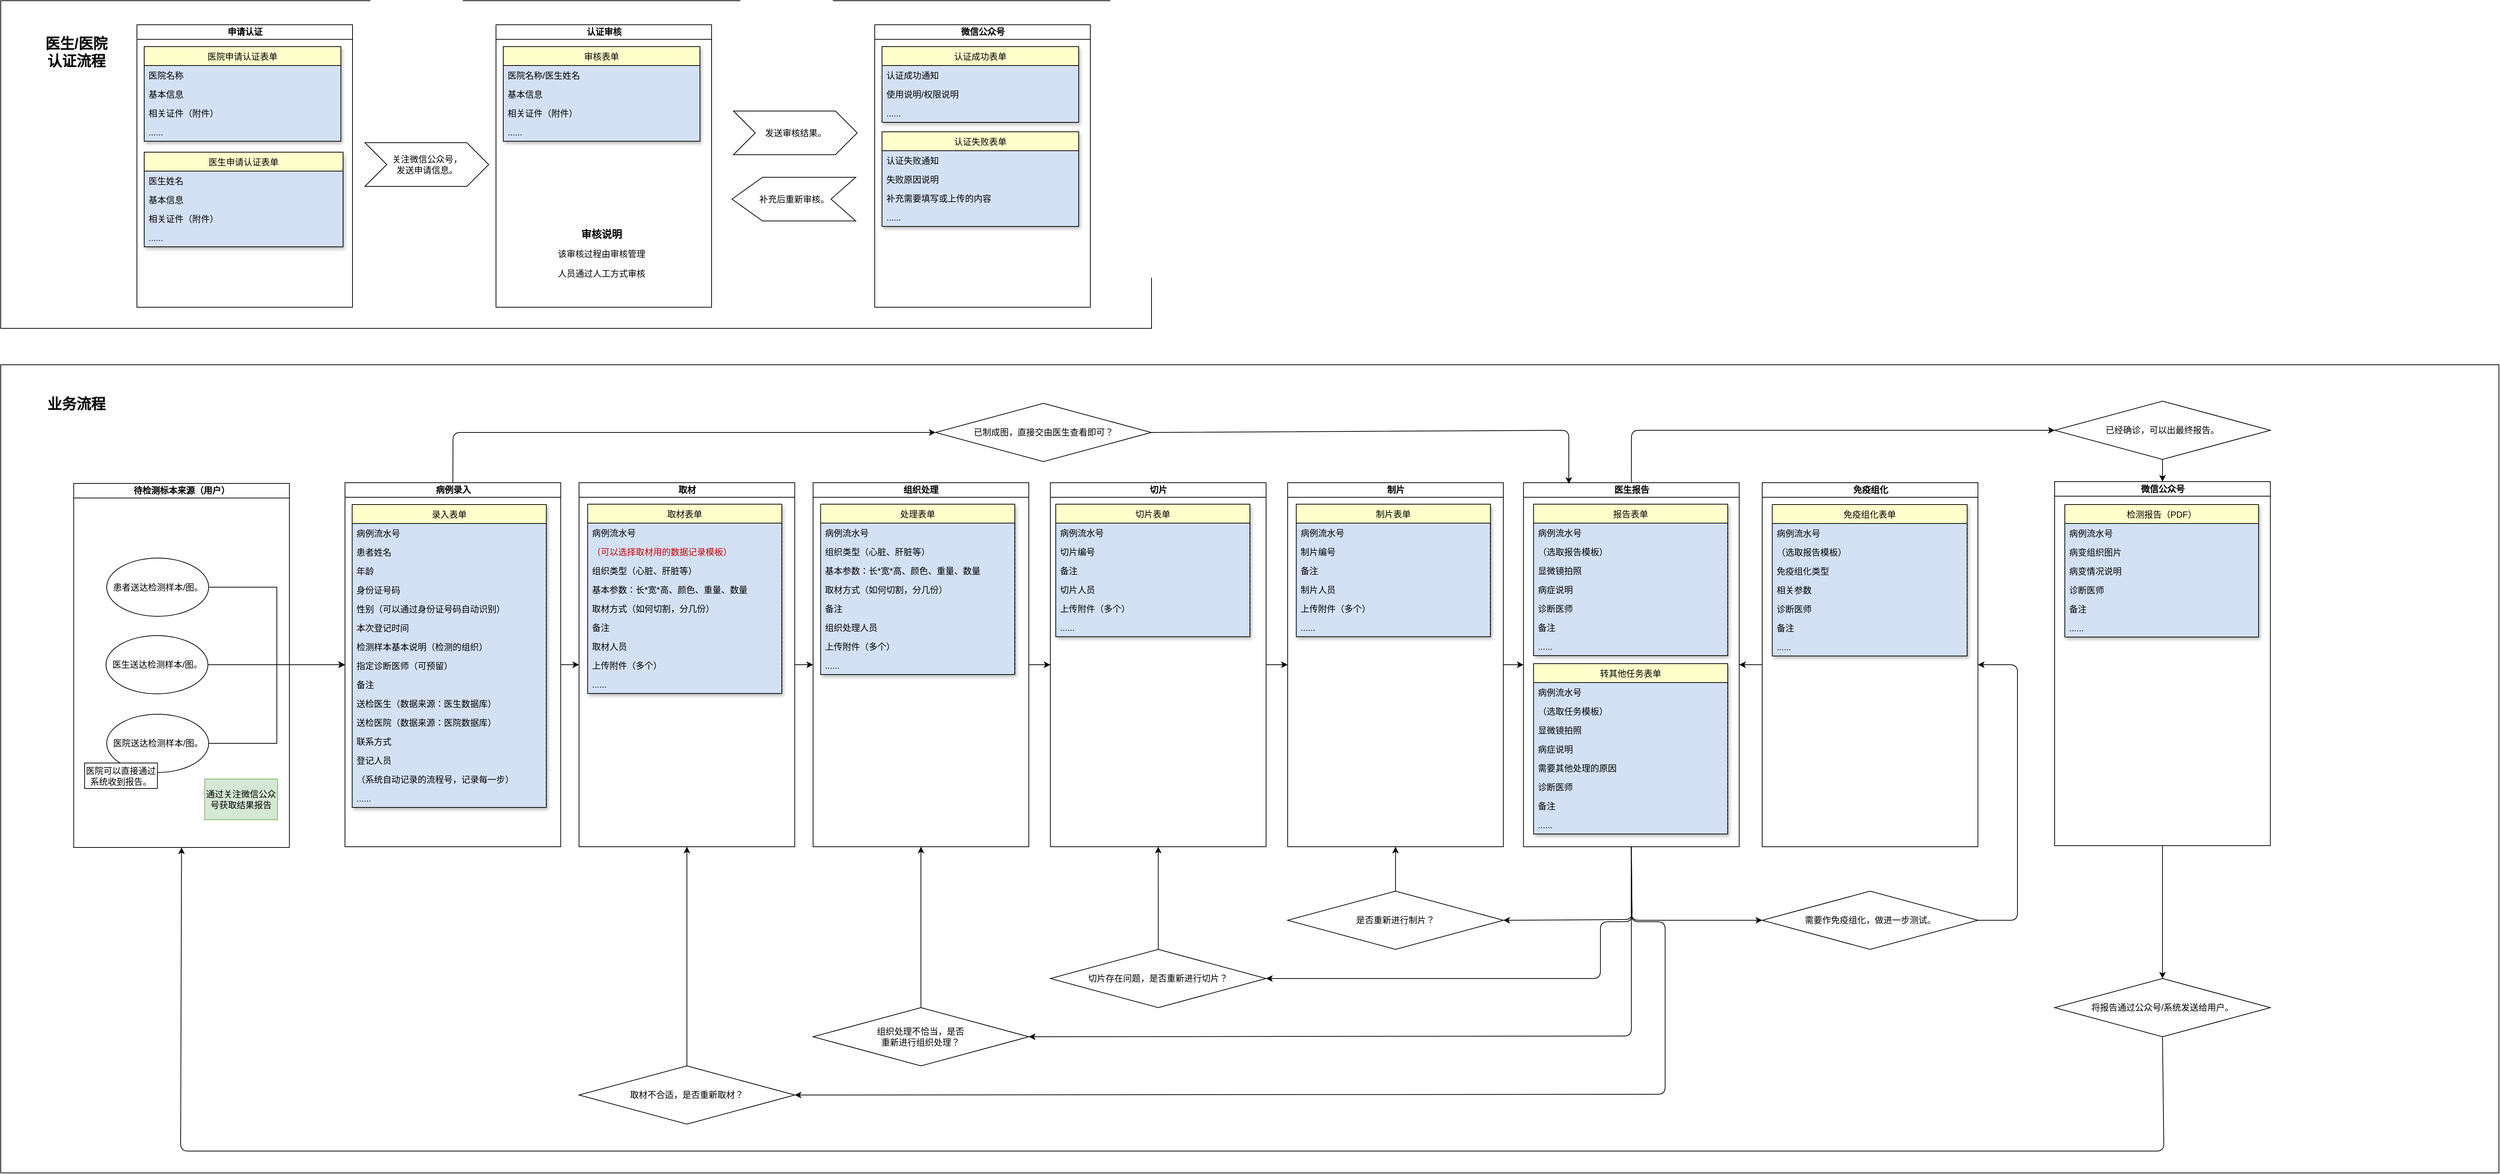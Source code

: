 <mxfile version="10.6.3" type="device"><diagram name="Page-1" id="e7e014a7-5840-1c2e-5031-d8a46d1fe8dd"><mxGraphModel dx="2552" dy="-3359" grid="1" gridSize="10" guides="1" tooltips="1" connect="1" arrows="1" fold="1" page="1" pageScale="1" pageWidth="1169" pageHeight="826" background="none" math="0" shadow="0"><root><mxCell id="0"/><mxCell id="1" parent="0"/><mxCell id="v46CP5DFXM0zTy_OG1L9-134" value="" style="rounded=0;whiteSpace=wrap;html=1;shadow=0;fillColor=none;gradientColor=none;strokeColor=#000000;" parent="1" vertex="1"><mxGeometry x="-1140" y="4650" width="3430" height="1110" as="geometry"/></mxCell><mxCell id="v46CP5DFXM0zTy_OG1L9-164" value="业务流程" style="text;html=1;strokeColor=none;fillColor=none;align=center;verticalAlign=middle;whiteSpace=wrap;rounded=0;shadow=0;labelBorderColor=none;fontStyle=1;fontSize=20;" parent="1" vertex="1"><mxGeometry x="-1100.102" y="4682.5" width="128.341" height="41" as="geometry"/></mxCell><mxCell id="v46CP5DFXM0zTy_OG1L9-136" value="病例录入" style="swimlane;html=1;startSize=20;horizontal=1;containerType=tree;" parent="1" vertex="1"><mxGeometry x="-667.327" y="4812" width="296.172" height="500" as="geometry"/></mxCell><mxCell id="v46CP5DFXM0zTy_OG1L9-137" value="录入表单" style="swimlane;fontStyle=0;childLayout=stackLayout;horizontal=1;startSize=26;fillColor=#FFFFCC;horizontalStack=0;resizeParent=1;resizeParentMax=0;resizeLast=0;collapsible=1;marginBottom=0;swimlaneFillColor=#D4E1F5;gradientColor=none;shadow=1;separatorColor=#000000;" parent="v46CP5DFXM0zTy_OG1L9-136" vertex="1"><mxGeometry x="9.872" y="30" width="266.555" height="416" as="geometry"><mxRectangle x="10" y="30" width="50" height="26" as="alternateBounds"/></mxGeometry></mxCell><mxCell id="v46CP5DFXM0zTy_OG1L9-138" value="病例流水号" style="text;strokeColor=none;fillColor=none;align=left;verticalAlign=top;spacingLeft=4;spacingRight=4;overflow=hidden;rotatable=0;points=[[0,0.5],[1,0.5]];portConstraint=eastwest;" parent="v46CP5DFXM0zTy_OG1L9-137" vertex="1"><mxGeometry y="26" width="266.555" height="26" as="geometry"/></mxCell><mxCell id="v46CP5DFXM0zTy_OG1L9-139" value="患者姓名" style="text;strokeColor=none;fillColor=none;align=left;verticalAlign=top;spacingLeft=4;spacingRight=4;overflow=hidden;rotatable=0;points=[[0,0.5],[1,0.5]];portConstraint=eastwest;" parent="v46CP5DFXM0zTy_OG1L9-137" vertex="1"><mxGeometry y="52" width="266.555" height="26" as="geometry"/></mxCell><mxCell id="v46CP5DFXM0zTy_OG1L9-140" value="年龄" style="text;strokeColor=none;fillColor=none;align=left;verticalAlign=top;spacingLeft=4;spacingRight=4;overflow=hidden;rotatable=0;points=[[0,0.5],[1,0.5]];portConstraint=eastwest;" parent="v46CP5DFXM0zTy_OG1L9-137" vertex="1"><mxGeometry y="78" width="266.555" height="26" as="geometry"/></mxCell><mxCell id="v46CP5DFXM0zTy_OG1L9-174" value="身份证号码" style="text;strokeColor=none;fillColor=none;align=left;verticalAlign=top;spacingLeft=4;spacingRight=4;overflow=hidden;rotatable=0;points=[[0,0.5],[1,0.5]];portConstraint=eastwest;" parent="v46CP5DFXM0zTy_OG1L9-137" vertex="1"><mxGeometry y="104" width="266.555" height="26" as="geometry"/></mxCell><mxCell id="v46CP5DFXM0zTy_OG1L9-175" value="性别（可以通过身份证号码自动识别）" style="text;strokeColor=none;fillColor=none;align=left;verticalAlign=top;spacingLeft=4;spacingRight=4;overflow=hidden;rotatable=0;points=[[0,0.5],[1,0.5]];portConstraint=eastwest;" parent="v46CP5DFXM0zTy_OG1L9-137" vertex="1"><mxGeometry y="130" width="266.555" height="26" as="geometry"/></mxCell><mxCell id="v46CP5DFXM0zTy_OG1L9-177" value="本次登记时间" style="text;strokeColor=none;fillColor=none;align=left;verticalAlign=top;spacingLeft=4;spacingRight=4;overflow=hidden;rotatable=0;points=[[0,0.5],[1,0.5]];portConstraint=eastwest;" parent="v46CP5DFXM0zTy_OG1L9-137" vertex="1"><mxGeometry y="156" width="266.555" height="26" as="geometry"/></mxCell><mxCell id="v46CP5DFXM0zTy_OG1L9-178" value="检测样本基本说明（检测的组织）" style="text;strokeColor=none;fillColor=none;align=left;verticalAlign=top;spacingLeft=4;spacingRight=4;overflow=hidden;rotatable=0;points=[[0,0.5],[1,0.5]];portConstraint=eastwest;" parent="v46CP5DFXM0zTy_OG1L9-137" vertex="1"><mxGeometry y="182" width="266.555" height="26" as="geometry"/></mxCell><mxCell id="v46CP5DFXM0zTy_OG1L9-179" value="指定诊断医师（可预留）" style="text;strokeColor=none;fillColor=none;align=left;verticalAlign=top;spacingLeft=4;spacingRight=4;overflow=hidden;rotatable=0;points=[[0,0.5],[1,0.5]];portConstraint=eastwest;" parent="v46CP5DFXM0zTy_OG1L9-137" vertex="1"><mxGeometry y="208" width="266.555" height="26" as="geometry"/></mxCell><mxCell id="v46CP5DFXM0zTy_OG1L9-180" value="备注" style="text;strokeColor=none;fillColor=none;align=left;verticalAlign=top;spacingLeft=4;spacingRight=4;overflow=hidden;rotatable=0;points=[[0,0.5],[1,0.5]];portConstraint=eastwest;" parent="v46CP5DFXM0zTy_OG1L9-137" vertex="1"><mxGeometry y="234" width="266.555" height="26" as="geometry"/></mxCell><mxCell id="v46CP5DFXM0zTy_OG1L9-182" value="送检医生（数据来源：医生数据库）" style="text;strokeColor=none;fillColor=none;align=left;verticalAlign=top;spacingLeft=4;spacingRight=4;overflow=hidden;rotatable=0;points=[[0,0.5],[1,0.5]];portConstraint=eastwest;" parent="v46CP5DFXM0zTy_OG1L9-137" vertex="1"><mxGeometry y="260" width="266.555" height="26" as="geometry"/></mxCell><mxCell id="v46CP5DFXM0zTy_OG1L9-183" value="送检医院（数据来源：医院数据库）" style="text;strokeColor=none;fillColor=none;align=left;verticalAlign=top;spacingLeft=4;spacingRight=4;overflow=hidden;rotatable=0;points=[[0,0.5],[1,0.5]];portConstraint=eastwest;" parent="v46CP5DFXM0zTy_OG1L9-137" vertex="1"><mxGeometry y="286" width="266.555" height="26" as="geometry"/></mxCell><mxCell id="v46CP5DFXM0zTy_OG1L9-184" value="联系方式" style="text;strokeColor=none;fillColor=none;align=left;verticalAlign=top;spacingLeft=4;spacingRight=4;overflow=hidden;rotatable=0;points=[[0,0.5],[1,0.5]];portConstraint=eastwest;" parent="v46CP5DFXM0zTy_OG1L9-137" vertex="1"><mxGeometry y="312" width="266.555" height="26" as="geometry"/></mxCell><mxCell id="v46CP5DFXM0zTy_OG1L9-216" value="登记人员" style="text;strokeColor=none;fillColor=none;align=left;verticalAlign=top;spacingLeft=4;spacingRight=4;overflow=hidden;rotatable=0;points=[[0,0.5],[1,0.5]];portConstraint=eastwest;" parent="v46CP5DFXM0zTy_OG1L9-137" vertex="1"><mxGeometry y="338" width="266.555" height="26" as="geometry"/></mxCell><mxCell id="v46CP5DFXM0zTy_OG1L9-189" value="（系统自动记录的流程号，记录每一步）" style="text;strokeColor=none;fillColor=none;align=left;verticalAlign=top;spacingLeft=4;spacingRight=4;overflow=hidden;rotatable=0;points=[[0,0.5],[1,0.5]];portConstraint=eastwest;" parent="v46CP5DFXM0zTy_OG1L9-137" vertex="1"><mxGeometry y="364" width="266.555" height="26" as="geometry"/></mxCell><mxCell id="v46CP5DFXM0zTy_OG1L9-215" value="......" style="text;strokeColor=none;fillColor=none;align=left;verticalAlign=top;spacingLeft=4;spacingRight=4;overflow=hidden;rotatable=0;points=[[0,0.5],[1,0.5]];portConstraint=eastwest;" parent="v46CP5DFXM0zTy_OG1L9-137" vertex="1"><mxGeometry y="390" width="266.555" height="26" as="geometry"/></mxCell><mxCell id="v46CP5DFXM0zTy_OG1L9-142" value="取材" style="swimlane;html=1;startSize=20;horizontal=1;containerType=tree;separatorColor=none;" parent="1" vertex="1"><mxGeometry x="-345.98" y="4812" width="296.172" height="500" as="geometry"/></mxCell><mxCell id="v46CP5DFXM0zTy_OG1L9-135" value="" style="edgeStyle=orthogonalEdgeStyle;rounded=0;orthogonalLoop=1;jettySize=auto;html=1;" parent="1" source="v46CP5DFXM0zTy_OG1L9-136" target="v46CP5DFXM0zTy_OG1L9-142" edge="1"><mxGeometry relative="1" as="geometry"/></mxCell><mxCell id="v46CP5DFXM0zTy_OG1L9-143" value="组织处理" style="swimlane;html=1;startSize=20;horizontal=1;containerType=tree;" parent="1" vertex="1"><mxGeometry x="-24.633" y="4812" width="296.172" height="500" as="geometry"/></mxCell><mxCell id="v46CP5DFXM0zTy_OG1L9-141" value="" style="edgeStyle=orthogonalEdgeStyle;rounded=0;orthogonalLoop=1;jettySize=auto;html=1;" parent="1" source="v46CP5DFXM0zTy_OG1L9-142" target="v46CP5DFXM0zTy_OG1L9-143" edge="1"><mxGeometry relative="1" as="geometry"/></mxCell><mxCell id="v46CP5DFXM0zTy_OG1L9-145" value="" style="edgeStyle=orthogonalEdgeStyle;rounded=0;orthogonalLoop=1;jettySize=auto;html=1;" parent="1" source="v46CP5DFXM0zTy_OG1L9-143" target="v46CP5DFXM0zTy_OG1L9-146" edge="1"><mxGeometry relative="1" as="geometry"/></mxCell><mxCell id="v46CP5DFXM0zTy_OG1L9-146" value="切片" style="swimlane;html=1;startSize=20;horizontal=1;containerType=tree;" parent="1" vertex="1"><mxGeometry x="301.157" y="4812" width="296.172" height="500" as="geometry"/></mxCell><mxCell id="v46CP5DFXM0zTy_OG1L9-148" value="制片" style="swimlane;html=1;startSize=20;horizontal=1;containerType=tree;flipV=0;" parent="1" vertex="1"><mxGeometry x="626.947" y="4812" width="296.172" height="500" as="geometry"/></mxCell><mxCell id="v46CP5DFXM0zTy_OG1L9-144" value="" style="edgeStyle=orthogonalEdgeStyle;rounded=0;orthogonalLoop=1;jettySize=auto;html=1;" parent="1" source="v46CP5DFXM0zTy_OG1L9-146" target="v46CP5DFXM0zTy_OG1L9-148" edge="1"><mxGeometry relative="1" as="geometry"/></mxCell><mxCell id="v46CP5DFXM0zTy_OG1L9-150" value="医生报告" style="swimlane;html=1;startSize=20;horizontal=1;containerType=tree;" parent="1" vertex="1"><mxGeometry x="950.762" y="4812" width="296.172" height="500" as="geometry"/></mxCell><mxCell id="v46CP5DFXM0zTy_OG1L9-147" value="" style="edgeStyle=orthogonalEdgeStyle;rounded=0;orthogonalLoop=1;jettySize=auto;html=1;" parent="1" source="v46CP5DFXM0zTy_OG1L9-148" target="v46CP5DFXM0zTy_OG1L9-150" edge="1"><mxGeometry relative="1" as="geometry"/></mxCell><mxCell id="v46CP5DFXM0zTy_OG1L9-151" value="免疫组化" style="swimlane;html=1;startSize=20;horizontal=1;containerType=tree;" parent="1" vertex="1"><mxGeometry x="1278.526" y="4812" width="296.172" height="500" as="geometry"/></mxCell><mxCell id="v46CP5DFXM0zTy_OG1L9-149" value="" style="edgeStyle=orthogonalEdgeStyle;rounded=0;orthogonalLoop=1;jettySize=auto;html=1;" parent="1" source="v46CP5DFXM0zTy_OG1L9-151" target="v46CP5DFXM0zTy_OG1L9-150" edge="1"><mxGeometry relative="1" as="geometry"/></mxCell><mxCell id="v46CP5DFXM0zTy_OG1L9-152" value="" style="edgeStyle=orthogonalEdgeStyle;rounded=0;orthogonalLoop=1;jettySize=auto;html=1;shadow=0;entryX=0.5;entryY=1;entryDx=0;entryDy=0;" parent="1" source="v46CP5DFXM0zTy_OG1L9-153" target="v46CP5DFXM0zTy_OG1L9-143" edge="1"><mxGeometry relative="1" as="geometry"><mxPoint x="121.479" y="5863" as="targetPoint"/></mxGeometry></mxCell><mxCell id="v46CP5DFXM0zTy_OG1L9-153" value="&lt;div&gt;组织处理不恰当，是否&lt;/div&gt;&lt;div&gt;重新进行组织处理？&lt;/div&gt;" style="rhombus;whiteSpace=wrap;html=1;" parent="1" vertex="1"><mxGeometry x="-24.633" y="5533" width="296.172" height="80" as="geometry"/></mxCell><mxCell id="v46CP5DFXM0zTy_OG1L9-154" value="" style="edgeStyle=orthogonalEdgeStyle;rounded=0;orthogonalLoop=1;jettySize=auto;html=1;shadow=0;entryX=0.5;entryY=1;entryDx=0;entryDy=0;" parent="1" source="v46CP5DFXM0zTy_OG1L9-155" target="v46CP5DFXM0zTy_OG1L9-148" edge="1"><mxGeometry relative="1" as="geometry"><mxPoint x="777.007" y="5685.5" as="targetPoint"/></mxGeometry></mxCell><mxCell id="v46CP5DFXM0zTy_OG1L9-155" value="是否重新进行制片？" style="rhombus;whiteSpace=wrap;html=1;" parent="1" vertex="1"><mxGeometry x="626.947" y="5373" width="296.172" height="80" as="geometry"/></mxCell><mxCell id="v46CP5DFXM0zTy_OG1L9-156" value="" style="edgeStyle=orthogonalEdgeStyle;rounded=0;orthogonalLoop=1;jettySize=auto;html=1;shadow=0;entryX=0.5;entryY=1;entryDx=0;entryDy=0;" parent="1" source="v46CP5DFXM0zTy_OG1L9-157" target="v46CP5DFXM0zTy_OG1L9-142" edge="1"><mxGeometry relative="1" as="geometry"><mxPoint x="-199.374" y="5953" as="targetPoint"/></mxGeometry></mxCell><mxCell id="v46CP5DFXM0zTy_OG1L9-157" value="&lt;div&gt;取材不合适，是否重新取材？&lt;/div&gt;" style="rhombus;whiteSpace=wrap;html=1;" parent="1" vertex="1"><mxGeometry x="-345.98" y="5613" width="296.172" height="80" as="geometry"/></mxCell><mxCell id="v46CP5DFXM0zTy_OG1L9-158" value="" style="edgeStyle=orthogonalEdgeStyle;rounded=0;orthogonalLoop=1;jettySize=auto;html=1;shadow=0;entryX=0.5;entryY=1;entryDx=0;entryDy=0;" parent="1" source="v46CP5DFXM0zTy_OG1L9-159" target="v46CP5DFXM0zTy_OG1L9-146" edge="1"><mxGeometry relative="1" as="geometry"><mxPoint x="456.154" y="5583" as="targetPoint"/></mxGeometry></mxCell><mxCell id="v46CP5DFXM0zTy_OG1L9-159" value="切片存在问题，是否重新进行切片？" style="rhombus;whiteSpace=wrap;html=1;" parent="1" vertex="1"><mxGeometry x="301.157" y="5453" width="296.172" height="80" as="geometry"/></mxCell><mxCell id="v46CP5DFXM0zTy_OG1L9-160" value="" style="endArrow=classic;html=1;shadow=0;strokeWidth=1;entryX=1;entryY=0.5;entryDx=0;entryDy=0;exitX=0.5;exitY=1;exitDx=0;exitDy=0;" parent="1" source="v46CP5DFXM0zTy_OG1L9-150" target="v46CP5DFXM0zTy_OG1L9-155" edge="1"><mxGeometry width="50" height="50" relative="1" as="geometry"><mxPoint x="1167.955" y="5893" as="sourcePoint"/><mxPoint x="1033.196" y="5805.5" as="targetPoint"/><Array as="points"><mxPoint x="1099.835" y="5412"/></Array></mxGeometry></mxCell><mxCell id="v46CP5DFXM0zTy_OG1L9-161" value="" style="endArrow=classic;html=1;shadow=0;strokeWidth=1;entryX=1;entryY=0.5;entryDx=0;entryDy=0;exitX=0.5;exitY=1;exitDx=0;exitDy=0;" parent="1" source="v46CP5DFXM0zTy_OG1L9-150" target="v46CP5DFXM0zTy_OG1L9-159" edge="1"><mxGeometry width="50" height="50" relative="1" as="geometry"><mxPoint x="980.379" y="6123" as="sourcePoint"/><mxPoint x="1029.741" y="6073" as="targetPoint"/><Array as="points"><mxPoint x="1099.835" y="5415"/><mxPoint x="1056.397" y="5415"/><mxPoint x="1056.397" y="5493"/></Array></mxGeometry></mxCell><mxCell id="v46CP5DFXM0zTy_OG1L9-162" value="" style="endArrow=classic;html=1;shadow=0;strokeWidth=1;entryX=1;entryY=0.5;entryDx=0;entryDy=0;exitX=0.5;exitY=1;exitDx=0;exitDy=0;" parent="1" source="v46CP5DFXM0zTy_OG1L9-150" target="v46CP5DFXM0zTy_OG1L9-153" edge="1"><mxGeometry width="50" height="50" relative="1" as="geometry"><mxPoint x="1177.827" y="5983" as="sourcePoint"/><mxPoint x="871.782" y="6008" as="targetPoint"/><Array as="points"><mxPoint x="1098.848" y="5572"/></Array></mxGeometry></mxCell><mxCell id="v46CP5DFXM0zTy_OG1L9-163" value="" style="endArrow=classic;html=1;shadow=0;strokeWidth=1;entryX=1;entryY=0.5;entryDx=0;entryDy=0;exitX=0.5;exitY=1;exitDx=0;exitDy=0;" parent="1" source="v46CP5DFXM0zTy_OG1L9-150" target="v46CP5DFXM0zTy_OG1L9-157" edge="1"><mxGeometry width="50" height="50" relative="1" as="geometry"><mxPoint x="1000.124" y="6143" as="sourcePoint"/><mxPoint x="1049.486" y="6093" as="targetPoint"/><Array as="points"><mxPoint x="1098.848" y="5415"/><mxPoint x="1145.248" y="5415"/><mxPoint x="1145.248" y="5652"/></Array></mxGeometry></mxCell><mxCell id="v46CP5DFXM0zTy_OG1L9-190" value="取材表单" style="swimlane;fontStyle=0;childLayout=stackLayout;horizontal=1;startSize=26;fillColor=#FFFFCC;horizontalStack=0;resizeParent=1;resizeParentMax=0;resizeLast=0;collapsible=1;marginBottom=0;swimlaneFillColor=#D4E1F5;gradientColor=none;shadow=1;separatorColor=#000000;" parent="1" vertex="1"><mxGeometry x="-334.133" y="4841.5" width="266.555" height="260" as="geometry"><mxRectangle x="10" y="30" width="50" height="26" as="alternateBounds"/></mxGeometry></mxCell><mxCell id="v46CP5DFXM0zTy_OG1L9-191" value="病例流水号" style="text;strokeColor=none;fillColor=none;align=left;verticalAlign=top;spacingLeft=4;spacingRight=4;overflow=hidden;rotatable=0;points=[[0,0.5],[1,0.5]];portConstraint=eastwest;" parent="v46CP5DFXM0zTy_OG1L9-190" vertex="1"><mxGeometry y="26" width="266.555" height="26" as="geometry"/></mxCell><mxCell id="v46CP5DFXM0zTy_OG1L9-192" value="（可以选择取材用的数据记录模板）" style="text;strokeColor=none;fillColor=none;align=left;verticalAlign=top;spacingLeft=4;spacingRight=4;overflow=hidden;rotatable=0;points=[[0,0.5],[1,0.5]];portConstraint=eastwest;fontColor=#CC0000;" parent="v46CP5DFXM0zTy_OG1L9-190" vertex="1"><mxGeometry y="52" width="266.555" height="26" as="geometry"/></mxCell><mxCell id="v46CP5DFXM0zTy_OG1L9-214" value="组织类型（心脏、肝脏等）" style="text;strokeColor=none;fillColor=none;align=left;verticalAlign=top;spacingLeft=4;spacingRight=4;overflow=hidden;rotatable=0;points=[[0,0.5],[1,0.5]];portConstraint=eastwest;" parent="v46CP5DFXM0zTy_OG1L9-190" vertex="1"><mxGeometry y="78" width="266.555" height="26" as="geometry"/></mxCell><mxCell id="v46CP5DFXM0zTy_OG1L9-193" value="基本参数：长*宽*高、颜色、重量、数量" style="text;strokeColor=none;fillColor=none;align=left;verticalAlign=top;spacingLeft=4;spacingRight=4;overflow=hidden;rotatable=0;points=[[0,0.5],[1,0.5]];portConstraint=eastwest;" parent="v46CP5DFXM0zTy_OG1L9-190" vertex="1"><mxGeometry y="104" width="266.555" height="26" as="geometry"/></mxCell><mxCell id="v46CP5DFXM0zTy_OG1L9-194" value="取材方式（如何切割，分几份）" style="text;strokeColor=none;fillColor=none;align=left;verticalAlign=top;spacingLeft=4;spacingRight=4;overflow=hidden;rotatable=0;points=[[0,0.5],[1,0.5]];portConstraint=eastwest;" parent="v46CP5DFXM0zTy_OG1L9-190" vertex="1"><mxGeometry y="130" width="266.555" height="26" as="geometry"/></mxCell><mxCell id="v46CP5DFXM0zTy_OG1L9-199" value="备注" style="text;strokeColor=none;fillColor=none;align=left;verticalAlign=top;spacingLeft=4;spacingRight=4;overflow=hidden;rotatable=0;points=[[0,0.5],[1,0.5]];portConstraint=eastwest;" parent="v46CP5DFXM0zTy_OG1L9-190" vertex="1"><mxGeometry y="156" width="266.555" height="26" as="geometry"/></mxCell><mxCell id="v46CP5DFXM0zTy_OG1L9-203" value="取材人员" style="text;strokeColor=none;fillColor=none;align=left;verticalAlign=top;spacingLeft=4;spacingRight=4;overflow=hidden;rotatable=0;points=[[0,0.5],[1,0.5]];portConstraint=eastwest;" parent="v46CP5DFXM0zTy_OG1L9-190" vertex="1"><mxGeometry y="182" width="266.555" height="26" as="geometry"/></mxCell><mxCell id="v46CP5DFXM0zTy_OG1L9-217" value="上传附件（多个）" style="text;strokeColor=none;fillColor=none;align=left;verticalAlign=top;spacingLeft=4;spacingRight=4;overflow=hidden;rotatable=0;points=[[0,0.5],[1,0.5]];portConstraint=eastwest;" parent="v46CP5DFXM0zTy_OG1L9-190" vertex="1"><mxGeometry y="208" width="266.555" height="26" as="geometry"/></mxCell><mxCell id="v46CP5DFXM0zTy_OG1L9-239" value="......" style="text;strokeColor=none;fillColor=none;align=left;verticalAlign=top;spacingLeft=4;spacingRight=4;overflow=hidden;rotatable=0;points=[[0,0.5],[1,0.5]];portConstraint=eastwest;" parent="v46CP5DFXM0zTy_OG1L9-190" vertex="1"><mxGeometry y="234" width="266.555" height="26" as="geometry"/></mxCell><mxCell id="v46CP5DFXM0zTy_OG1L9-204" value="处理表单" style="swimlane;fontStyle=0;childLayout=stackLayout;horizontal=1;startSize=26;fillColor=#FFFFCC;horizontalStack=0;resizeParent=1;resizeParentMax=0;resizeLast=0;collapsible=1;marginBottom=0;swimlaneFillColor=#D4E1F5;gradientColor=none;shadow=1;separatorColor=#000000;" parent="1" vertex="1"><mxGeometry x="-14.267" y="4841.5" width="266.555" height="234" as="geometry"><mxRectangle x="10" y="30" width="50" height="26" as="alternateBounds"/></mxGeometry></mxCell><mxCell id="v46CP5DFXM0zTy_OG1L9-205" value="病例流水号" style="text;strokeColor=none;fillColor=none;align=left;verticalAlign=top;spacingLeft=4;spacingRight=4;overflow=hidden;rotatable=0;points=[[0,0.5],[1,0.5]];portConstraint=eastwest;" parent="v46CP5DFXM0zTy_OG1L9-204" vertex="1"><mxGeometry y="26" width="266.555" height="26" as="geometry"/></mxCell><mxCell id="v46CP5DFXM0zTy_OG1L9-206" value="组织类型（心脏、肝脏等）" style="text;strokeColor=none;fillColor=none;align=left;verticalAlign=top;spacingLeft=4;spacingRight=4;overflow=hidden;rotatable=0;points=[[0,0.5],[1,0.5]];portConstraint=eastwest;" parent="v46CP5DFXM0zTy_OG1L9-204" vertex="1"><mxGeometry y="52" width="266.555" height="26" as="geometry"/></mxCell><mxCell id="v46CP5DFXM0zTy_OG1L9-207" value="基本参数：长*宽*高、颜色、重量、数量" style="text;strokeColor=none;fillColor=none;align=left;verticalAlign=top;spacingLeft=4;spacingRight=4;overflow=hidden;rotatable=0;points=[[0,0.5],[1,0.5]];portConstraint=eastwest;" parent="v46CP5DFXM0zTy_OG1L9-204" vertex="1"><mxGeometry y="78" width="266.555" height="26" as="geometry"/></mxCell><mxCell id="v46CP5DFXM0zTy_OG1L9-208" value="取材方式（如何切割，分几份）" style="text;strokeColor=none;fillColor=none;align=left;verticalAlign=top;spacingLeft=4;spacingRight=4;overflow=hidden;rotatable=0;points=[[0,0.5],[1,0.5]];portConstraint=eastwest;" parent="v46CP5DFXM0zTy_OG1L9-204" vertex="1"><mxGeometry y="104" width="266.555" height="26" as="geometry"/></mxCell><mxCell id="v46CP5DFXM0zTy_OG1L9-209" value="备注" style="text;strokeColor=none;fillColor=none;align=left;verticalAlign=top;spacingLeft=4;spacingRight=4;overflow=hidden;rotatable=0;points=[[0,0.5],[1,0.5]];portConstraint=eastwest;" parent="v46CP5DFXM0zTy_OG1L9-204" vertex="1"><mxGeometry y="130" width="266.555" height="26" as="geometry"/></mxCell><mxCell id="v46CP5DFXM0zTy_OG1L9-211" value="组织处理人员" style="text;strokeColor=none;fillColor=none;align=left;verticalAlign=top;spacingLeft=4;spacingRight=4;overflow=hidden;rotatable=0;points=[[0,0.5],[1,0.5]];portConstraint=eastwest;" parent="v46CP5DFXM0zTy_OG1L9-204" vertex="1"><mxGeometry y="156" width="266.555" height="26" as="geometry"/></mxCell><mxCell id="v46CP5DFXM0zTy_OG1L9-210" value="上传附件（多个）" style="text;strokeColor=none;fillColor=none;align=left;verticalAlign=top;spacingLeft=4;spacingRight=4;overflow=hidden;rotatable=0;points=[[0,0.5],[1,0.5]];portConstraint=eastwest;" parent="v46CP5DFXM0zTy_OG1L9-204" vertex="1"><mxGeometry y="182" width="266.555" height="26" as="geometry"/></mxCell><mxCell id="v46CP5DFXM0zTy_OG1L9-241" value="......" style="text;strokeColor=none;fillColor=none;align=left;verticalAlign=top;spacingLeft=4;spacingRight=4;overflow=hidden;rotatable=0;points=[[0,0.5],[1,0.5]];portConstraint=eastwest;" parent="v46CP5DFXM0zTy_OG1L9-204" vertex="1"><mxGeometry y="208" width="266.555" height="26" as="geometry"/></mxCell><mxCell id="v46CP5DFXM0zTy_OG1L9-218" value="切片表单" style="swimlane;fontStyle=0;childLayout=stackLayout;horizontal=1;startSize=26;fillColor=#FFFFCC;horizontalStack=0;resizeParent=1;resizeParentMax=0;resizeLast=0;collapsible=1;marginBottom=0;swimlaneFillColor=#D4E1F5;gradientColor=none;shadow=1;separatorColor=#000000;" parent="1" vertex="1"><mxGeometry x="308.561" y="4841.5" width="266.555" height="182" as="geometry"><mxRectangle x="10" y="30" width="50" height="26" as="alternateBounds"/></mxGeometry></mxCell><mxCell id="v46CP5DFXM0zTy_OG1L9-219" value="病例流水号" style="text;strokeColor=none;fillColor=none;align=left;verticalAlign=top;spacingLeft=4;spacingRight=4;overflow=hidden;rotatable=0;points=[[0,0.5],[1,0.5]];portConstraint=eastwest;" parent="v46CP5DFXM0zTy_OG1L9-218" vertex="1"><mxGeometry y="26" width="266.555" height="26" as="geometry"/></mxCell><mxCell id="v46CP5DFXM0zTy_OG1L9-220" value="切片编号" style="text;strokeColor=none;fillColor=none;align=left;verticalAlign=top;spacingLeft=4;spacingRight=4;overflow=hidden;rotatable=0;points=[[0,0.5],[1,0.5]];portConstraint=eastwest;" parent="v46CP5DFXM0zTy_OG1L9-218" vertex="1"><mxGeometry y="52" width="266.555" height="26" as="geometry"/></mxCell><mxCell id="v46CP5DFXM0zTy_OG1L9-223" value="备注" style="text;strokeColor=none;fillColor=none;align=left;verticalAlign=top;spacingLeft=4;spacingRight=4;overflow=hidden;rotatable=0;points=[[0,0.5],[1,0.5]];portConstraint=eastwest;" parent="v46CP5DFXM0zTy_OG1L9-218" vertex="1"><mxGeometry y="78" width="266.555" height="26" as="geometry"/></mxCell><mxCell id="v46CP5DFXM0zTy_OG1L9-224" value="切片人员" style="text;strokeColor=none;fillColor=none;align=left;verticalAlign=top;spacingLeft=4;spacingRight=4;overflow=hidden;rotatable=0;points=[[0,0.5],[1,0.5]];portConstraint=eastwest;" parent="v46CP5DFXM0zTy_OG1L9-218" vertex="1"><mxGeometry y="104" width="266.555" height="26" as="geometry"/></mxCell><mxCell id="v46CP5DFXM0zTy_OG1L9-225" value="上传附件（多个）" style="text;strokeColor=none;fillColor=none;align=left;verticalAlign=top;spacingLeft=4;spacingRight=4;overflow=hidden;rotatable=0;points=[[0,0.5],[1,0.5]];portConstraint=eastwest;" parent="v46CP5DFXM0zTy_OG1L9-218" vertex="1"><mxGeometry y="130" width="266.555" height="26" as="geometry"/></mxCell><mxCell id="v46CP5DFXM0zTy_OG1L9-242" value="......" style="text;strokeColor=none;fillColor=none;align=left;verticalAlign=top;spacingLeft=4;spacingRight=4;overflow=hidden;rotatable=0;points=[[0,0.5],[1,0.5]];portConstraint=eastwest;" parent="v46CP5DFXM0zTy_OG1L9-218" vertex="1"><mxGeometry y="156" width="266.555" height="26" as="geometry"/></mxCell><mxCell id="v46CP5DFXM0zTy_OG1L9-226" value="制片表单" style="swimlane;fontStyle=0;childLayout=stackLayout;horizontal=1;startSize=26;fillColor=#FFFFCC;horizontalStack=0;resizeParent=1;resizeParentMax=0;resizeLast=0;collapsible=1;marginBottom=0;swimlaneFillColor=#D4E1F5;gradientColor=none;shadow=1;separatorColor=#000000;" parent="1" vertex="1"><mxGeometry x="638.793" y="4841.5" width="266.555" height="182" as="geometry"><mxRectangle x="10" y="30" width="50" height="26" as="alternateBounds"/></mxGeometry></mxCell><mxCell id="v46CP5DFXM0zTy_OG1L9-227" value="病例流水号" style="text;strokeColor=none;fillColor=none;align=left;verticalAlign=top;spacingLeft=4;spacingRight=4;overflow=hidden;rotatable=0;points=[[0,0.5],[1,0.5]];portConstraint=eastwest;" parent="v46CP5DFXM0zTy_OG1L9-226" vertex="1"><mxGeometry y="26" width="266.555" height="26" as="geometry"/></mxCell><mxCell id="v46CP5DFXM0zTy_OG1L9-228" value="制片编号" style="text;strokeColor=none;fillColor=none;align=left;verticalAlign=top;spacingLeft=4;spacingRight=4;overflow=hidden;rotatable=0;points=[[0,0.5],[1,0.5]];portConstraint=eastwest;" parent="v46CP5DFXM0zTy_OG1L9-226" vertex="1"><mxGeometry y="52" width="266.555" height="26" as="geometry"/></mxCell><mxCell id="v46CP5DFXM0zTy_OG1L9-229" value="备注" style="text;strokeColor=none;fillColor=none;align=left;verticalAlign=top;spacingLeft=4;spacingRight=4;overflow=hidden;rotatable=0;points=[[0,0.5],[1,0.5]];portConstraint=eastwest;" parent="v46CP5DFXM0zTy_OG1L9-226" vertex="1"><mxGeometry y="78" width="266.555" height="26" as="geometry"/></mxCell><mxCell id="v46CP5DFXM0zTy_OG1L9-230" value="制片人员" style="text;strokeColor=none;fillColor=none;align=left;verticalAlign=top;spacingLeft=4;spacingRight=4;overflow=hidden;rotatable=0;points=[[0,0.5],[1,0.5]];portConstraint=eastwest;" parent="v46CP5DFXM0zTy_OG1L9-226" vertex="1"><mxGeometry y="104" width="266.555" height="26" as="geometry"/></mxCell><mxCell id="v46CP5DFXM0zTy_OG1L9-231" value="上传附件（多个）" style="text;strokeColor=none;fillColor=none;align=left;verticalAlign=top;spacingLeft=4;spacingRight=4;overflow=hidden;rotatable=0;points=[[0,0.5],[1,0.5]];portConstraint=eastwest;" parent="v46CP5DFXM0zTy_OG1L9-226" vertex="1"><mxGeometry y="130" width="266.555" height="26" as="geometry"/></mxCell><mxCell id="v46CP5DFXM0zTy_OG1L9-243" value="......" style="text;strokeColor=none;fillColor=none;align=left;verticalAlign=top;spacingLeft=4;spacingRight=4;overflow=hidden;rotatable=0;points=[[0,0.5],[1,0.5]];portConstraint=eastwest;" parent="v46CP5DFXM0zTy_OG1L9-226" vertex="1"><mxGeometry y="156" width="266.555" height="26" as="geometry"/></mxCell><mxCell id="v46CP5DFXM0zTy_OG1L9-232" value="报告表单" style="swimlane;fontStyle=0;childLayout=stackLayout;horizontal=1;startSize=26;fillColor=#FFFFCC;horizontalStack=0;resizeParent=1;resizeParentMax=0;resizeLast=0;collapsible=1;marginBottom=0;swimlaneFillColor=#D4E1F5;gradientColor=none;shadow=1;separatorColor=#000000;" parent="1" vertex="1"><mxGeometry x="964.583" y="4841.5" width="266.555" height="208" as="geometry"><mxRectangle x="10" y="30" width="50" height="26" as="alternateBounds"/></mxGeometry></mxCell><mxCell id="v46CP5DFXM0zTy_OG1L9-233" value="病例流水号" style="text;strokeColor=none;fillColor=none;align=left;verticalAlign=top;spacingLeft=4;spacingRight=4;overflow=hidden;rotatable=0;points=[[0,0.5],[1,0.5]];portConstraint=eastwest;" parent="v46CP5DFXM0zTy_OG1L9-232" vertex="1"><mxGeometry y="26" width="266.555" height="26" as="geometry"/></mxCell><mxCell id="v46CP5DFXM0zTy_OG1L9-234" value="（选取报告模板）" style="text;strokeColor=none;fillColor=none;align=left;verticalAlign=top;spacingLeft=4;spacingRight=4;overflow=hidden;rotatable=0;points=[[0,0.5],[1,0.5]];portConstraint=eastwest;" parent="v46CP5DFXM0zTy_OG1L9-232" vertex="1"><mxGeometry y="52" width="266.555" height="26" as="geometry"/></mxCell><mxCell id="v46CP5DFXM0zTy_OG1L9-235" value="显微镜拍照" style="text;strokeColor=none;fillColor=none;align=left;verticalAlign=top;spacingLeft=4;spacingRight=4;overflow=hidden;rotatable=0;points=[[0,0.5],[1,0.5]];portConstraint=eastwest;" parent="v46CP5DFXM0zTy_OG1L9-232" vertex="1"><mxGeometry y="78" width="266.555" height="26" as="geometry"/></mxCell><mxCell id="v46CP5DFXM0zTy_OG1L9-245" value="病症说明" style="text;strokeColor=none;fillColor=none;align=left;verticalAlign=top;spacingLeft=4;spacingRight=4;overflow=hidden;rotatable=0;points=[[0,0.5],[1,0.5]];portConstraint=eastwest;" parent="v46CP5DFXM0zTy_OG1L9-232" vertex="1"><mxGeometry y="104" width="266.555" height="26" as="geometry"/></mxCell><mxCell id="v46CP5DFXM0zTy_OG1L9-236" value="诊断医师" style="text;strokeColor=none;fillColor=none;align=left;verticalAlign=top;spacingLeft=4;spacingRight=4;overflow=hidden;rotatable=0;points=[[0,0.5],[1,0.5]];portConstraint=eastwest;" parent="v46CP5DFXM0zTy_OG1L9-232" vertex="1"><mxGeometry y="130" width="266.555" height="26" as="geometry"/></mxCell><mxCell id="v46CP5DFXM0zTy_OG1L9-244" value="备注" style="text;strokeColor=none;fillColor=none;align=left;verticalAlign=top;spacingLeft=4;spacingRight=4;overflow=hidden;rotatable=0;points=[[0,0.5],[1,0.5]];portConstraint=eastwest;" parent="v46CP5DFXM0zTy_OG1L9-232" vertex="1"><mxGeometry y="156" width="266.555" height="26" as="geometry"/></mxCell><mxCell id="v46CP5DFXM0zTy_OG1L9-237" value="......" style="text;strokeColor=none;fillColor=none;align=left;verticalAlign=top;spacingLeft=4;spacingRight=4;overflow=hidden;rotatable=0;points=[[0,0.5],[1,0.5]];portConstraint=eastwest;" parent="v46CP5DFXM0zTy_OG1L9-232" vertex="1"><mxGeometry y="182" width="266.555" height="26" as="geometry"/></mxCell><mxCell id="v46CP5DFXM0zTy_OG1L9-246" value="转其他任务表单" style="swimlane;fontStyle=0;childLayout=stackLayout;horizontal=1;startSize=26;fillColor=#FFFFCC;horizontalStack=0;resizeParent=1;resizeParentMax=0;resizeLast=0;collapsible=1;marginBottom=0;swimlaneFillColor=#D4E1F5;gradientColor=none;shadow=1;separatorColor=#000000;" parent="1" vertex="1"><mxGeometry x="964.583" y="5060.5" width="266.555" height="234" as="geometry"><mxRectangle x="10" y="30" width="50" height="26" as="alternateBounds"/></mxGeometry></mxCell><mxCell id="v46CP5DFXM0zTy_OG1L9-247" value="病例流水号" style="text;strokeColor=none;fillColor=none;align=left;verticalAlign=top;spacingLeft=4;spacingRight=4;overflow=hidden;rotatable=0;points=[[0,0.5],[1,0.5]];portConstraint=eastwest;" parent="v46CP5DFXM0zTy_OG1L9-246" vertex="1"><mxGeometry y="26" width="266.555" height="26" as="geometry"/></mxCell><mxCell id="v46CP5DFXM0zTy_OG1L9-248" value="（选取任务模板）" style="text;strokeColor=none;fillColor=none;align=left;verticalAlign=top;spacingLeft=4;spacingRight=4;overflow=hidden;rotatable=0;points=[[0,0.5],[1,0.5]];portConstraint=eastwest;" parent="v46CP5DFXM0zTy_OG1L9-246" vertex="1"><mxGeometry y="52" width="266.555" height="26" as="geometry"/></mxCell><mxCell id="v46CP5DFXM0zTy_OG1L9-249" value="显微镜拍照" style="text;strokeColor=none;fillColor=none;align=left;verticalAlign=top;spacingLeft=4;spacingRight=4;overflow=hidden;rotatable=0;points=[[0,0.5],[1,0.5]];portConstraint=eastwest;" parent="v46CP5DFXM0zTy_OG1L9-246" vertex="1"><mxGeometry y="78" width="266.555" height="26" as="geometry"/></mxCell><mxCell id="v46CP5DFXM0zTy_OG1L9-250" value="病症说明" style="text;strokeColor=none;fillColor=none;align=left;verticalAlign=top;spacingLeft=4;spacingRight=4;overflow=hidden;rotatable=0;points=[[0,0.5],[1,0.5]];portConstraint=eastwest;" parent="v46CP5DFXM0zTy_OG1L9-246" vertex="1"><mxGeometry y="104" width="266.555" height="26" as="geometry"/></mxCell><mxCell id="v46CP5DFXM0zTy_OG1L9-254" value="需要其他处理的原因" style="text;strokeColor=none;fillColor=none;align=left;verticalAlign=top;spacingLeft=4;spacingRight=4;overflow=hidden;rotatable=0;points=[[0,0.5],[1,0.5]];portConstraint=eastwest;" parent="v46CP5DFXM0zTy_OG1L9-246" vertex="1"><mxGeometry y="130" width="266.555" height="26" as="geometry"/></mxCell><mxCell id="v46CP5DFXM0zTy_OG1L9-251" value="诊断医师" style="text;strokeColor=none;fillColor=none;align=left;verticalAlign=top;spacingLeft=4;spacingRight=4;overflow=hidden;rotatable=0;points=[[0,0.5],[1,0.5]];portConstraint=eastwest;" parent="v46CP5DFXM0zTy_OG1L9-246" vertex="1"><mxGeometry y="156" width="266.555" height="26" as="geometry"/></mxCell><mxCell id="v46CP5DFXM0zTy_OG1L9-252" value="备注" style="text;strokeColor=none;fillColor=none;align=left;verticalAlign=top;spacingLeft=4;spacingRight=4;overflow=hidden;rotatable=0;points=[[0,0.5],[1,0.5]];portConstraint=eastwest;" parent="v46CP5DFXM0zTy_OG1L9-246" vertex="1"><mxGeometry y="182" width="266.555" height="26" as="geometry"/></mxCell><mxCell id="v46CP5DFXM0zTy_OG1L9-253" value="......" style="text;strokeColor=none;fillColor=none;align=left;verticalAlign=top;spacingLeft=4;spacingRight=4;overflow=hidden;rotatable=0;points=[[0,0.5],[1,0.5]];portConstraint=eastwest;" parent="v46CP5DFXM0zTy_OG1L9-246" vertex="1"><mxGeometry y="208" width="266.555" height="26" as="geometry"/></mxCell><mxCell id="v46CP5DFXM0zTy_OG1L9-360" value="已经确诊，可以出最终报告。" style="rhombus;whiteSpace=wrap;html=1;" parent="1" vertex="1"><mxGeometry x="1680.045" y="4700" width="296.172" height="80" as="geometry"/></mxCell><mxCell id="v46CP5DFXM0zTy_OG1L9-359" value="" style="endArrow=classic;html=1;shadow=0;strokeWidth=1;exitX=0.5;exitY=0;exitDx=0;exitDy=0;entryX=0;entryY=0.5;entryDx=0;entryDy=0;" parent="1" source="v46CP5DFXM0zTy_OG1L9-150" target="v46CP5DFXM0zTy_OG1L9-360" edge="1"><mxGeometry width="50" height="50" relative="1" as="geometry"><mxPoint x="-386.457" y="5482.5" as="sourcePoint"/><mxPoint x="2143.349" y="6745" as="targetPoint"/><Array as="points"><mxPoint x="1099" y="4740"/></Array></mxGeometry></mxCell><mxCell id="t7EycIP5NwT0Mx_CxEC1-3" value="需要作免疫组化，做进一步测试。" style="rhombus;whiteSpace=wrap;html=1;" vertex="1" parent="1"><mxGeometry x="1278.526" y="5373" width="296.172" height="80" as="geometry"/></mxCell><mxCell id="t7EycIP5NwT0Mx_CxEC1-4" value="" style="endArrow=classic;html=1;shadow=0;strokeWidth=1;exitX=0.5;exitY=1;exitDx=0;exitDy=0;entryX=0;entryY=0.5;entryDx=0;entryDy=0;" edge="1" parent="1" source="v46CP5DFXM0zTy_OG1L9-150" target="t7EycIP5NwT0Mx_CxEC1-3"><mxGeometry width="50" height="50" relative="1" as="geometry"><mxPoint x="1109.214" y="5322" as="sourcePoint"/><mxPoint x="1284.449" y="5502" as="targetPoint"/><Array as="points"><mxPoint x="1098.848" y="5413"/></Array></mxGeometry></mxCell><mxCell id="t7EycIP5NwT0Mx_CxEC1-5" value="" style="endArrow=classic;html=1;shadow=0;strokeWidth=1;exitX=1;exitY=0.5;exitDx=0;exitDy=0;entryX=1;entryY=0.5;entryDx=0;entryDy=0;" edge="1" parent="1" source="t7EycIP5NwT0Mx_CxEC1-3" target="v46CP5DFXM0zTy_OG1L9-151"><mxGeometry width="50" height="50" relative="1" as="geometry"><mxPoint x="1573.566" y="5363.118" as="sourcePoint"/><mxPoint x="1752.431" y="5464.294" as="targetPoint"/><Array as="points"><mxPoint x="1628.997" y="5413"/><mxPoint x="1628.997" y="5062"/></Array></mxGeometry></mxCell><mxCell id="t7EycIP5NwT0Mx_CxEC1-6" value="免疫组化表单" style="swimlane;fontStyle=0;childLayout=stackLayout;horizontal=1;startSize=26;fillColor=#FFFFCC;horizontalStack=0;resizeParent=1;resizeParentMax=0;resizeLast=0;collapsible=1;marginBottom=0;swimlaneFillColor=#D4E1F5;gradientColor=none;shadow=1;separatorColor=#000000;" vertex="1" parent="1"><mxGeometry x="1292.347" y="4842" width="267.542" height="208" as="geometry"><mxRectangle x="10" y="30" width="50" height="26" as="alternateBounds"/></mxGeometry></mxCell><mxCell id="t7EycIP5NwT0Mx_CxEC1-7" value="病例流水号" style="text;strokeColor=none;fillColor=none;align=left;verticalAlign=top;spacingLeft=4;spacingRight=4;overflow=hidden;rotatable=0;points=[[0,0.5],[1,0.5]];portConstraint=eastwest;" vertex="1" parent="t7EycIP5NwT0Mx_CxEC1-6"><mxGeometry y="26" width="267.542" height="26" as="geometry"/></mxCell><mxCell id="t7EycIP5NwT0Mx_CxEC1-8" value="（选取报告模板）" style="text;strokeColor=none;fillColor=none;align=left;verticalAlign=top;spacingLeft=4;spacingRight=4;overflow=hidden;rotatable=0;points=[[0,0.5],[1,0.5]];portConstraint=eastwest;" vertex="1" parent="t7EycIP5NwT0Mx_CxEC1-6"><mxGeometry y="52" width="267.542" height="26" as="geometry"/></mxCell><mxCell id="t7EycIP5NwT0Mx_CxEC1-14" value="免疫组化类型" style="text;strokeColor=none;fillColor=none;align=left;verticalAlign=top;spacingLeft=4;spacingRight=4;overflow=hidden;rotatable=0;points=[[0,0.5],[1,0.5]];portConstraint=eastwest;" vertex="1" parent="t7EycIP5NwT0Mx_CxEC1-6"><mxGeometry y="78" width="267.542" height="26" as="geometry"/></mxCell><mxCell id="t7EycIP5NwT0Mx_CxEC1-15" value="相关参数" style="text;strokeColor=none;fillColor=none;align=left;verticalAlign=top;spacingLeft=4;spacingRight=4;overflow=hidden;rotatable=0;points=[[0,0.5],[1,0.5]];portConstraint=eastwest;" vertex="1" parent="t7EycIP5NwT0Mx_CxEC1-6"><mxGeometry y="104" width="267.542" height="26" as="geometry"/></mxCell><mxCell id="t7EycIP5NwT0Mx_CxEC1-11" value="诊断医师" style="text;strokeColor=none;fillColor=none;align=left;verticalAlign=top;spacingLeft=4;spacingRight=4;overflow=hidden;rotatable=0;points=[[0,0.5],[1,0.5]];portConstraint=eastwest;" vertex="1" parent="t7EycIP5NwT0Mx_CxEC1-6"><mxGeometry y="130" width="267.542" height="26" as="geometry"/></mxCell><mxCell id="t7EycIP5NwT0Mx_CxEC1-12" value="备注" style="text;strokeColor=none;fillColor=none;align=left;verticalAlign=top;spacingLeft=4;spacingRight=4;overflow=hidden;rotatable=0;points=[[0,0.5],[1,0.5]];portConstraint=eastwest;" vertex="1" parent="t7EycIP5NwT0Mx_CxEC1-6"><mxGeometry y="156" width="267.542" height="26" as="geometry"/></mxCell><mxCell id="t7EycIP5NwT0Mx_CxEC1-13" value="......" style="text;strokeColor=none;fillColor=none;align=left;verticalAlign=top;spacingLeft=4;spacingRight=4;overflow=hidden;rotatable=0;points=[[0,0.5],[1,0.5]];portConstraint=eastwest;" vertex="1" parent="t7EycIP5NwT0Mx_CxEC1-6"><mxGeometry y="182" width="267.542" height="26" as="geometry"/></mxCell><mxCell id="t7EycIP5NwT0Mx_CxEC1-25" style="edgeStyle=orthogonalEdgeStyle;rounded=0;orthogonalLoop=1;jettySize=auto;html=1;entryX=0;entryY=0.5;entryDx=0;entryDy=0;exitX=1;exitY=0.5;exitDx=0;exitDy=0;" edge="1" parent="1" source="t7EycIP5NwT0Mx_CxEC1-21" target="v46CP5DFXM0zTy_OG1L9-136"><mxGeometry relative="1" as="geometry"><mxPoint x="-930" y="5032" as="sourcePoint"/><mxPoint x="-657" y="5072" as="targetPoint"/></mxGeometry></mxCell><mxCell id="t7EycIP5NwT0Mx_CxEC1-28" value="" style="endArrow=classic;html=1;exitX=1;exitY=0.5;exitDx=0;exitDy=0;entryX=0.21;entryY=0.003;entryDx=0;entryDy=0;entryPerimeter=0;" edge="1" parent="1" source="t7EycIP5NwT0Mx_CxEC1-50" target="v46CP5DFXM0zTy_OG1L9-150"><mxGeometry width="50" height="50" relative="1" as="geometry"><mxPoint x="-570" y="5460" as="sourcePoint"/><mxPoint x="-520" y="5410" as="targetPoint"/><Array as="points"><mxPoint x="1013" y="4740"/></Array></mxGeometry></mxCell><mxCell id="t7EycIP5NwT0Mx_CxEC1-19" value="患者送达检测样本/图。" style="ellipse;whiteSpace=wrap;html=1;" vertex="1" parent="1"><mxGeometry x="-994.5" y="4915.5" width="140" height="80" as="geometry"/></mxCell><mxCell id="t7EycIP5NwT0Mx_CxEC1-18" style="edgeStyle=orthogonalEdgeStyle;rounded=0;orthogonalLoop=1;jettySize=auto;html=1;entryX=0;entryY=0.5;entryDx=0;entryDy=0;exitX=1;exitY=0.5;exitDx=0;exitDy=0;" edge="1" parent="1" source="t7EycIP5NwT0Mx_CxEC1-19" target="v46CP5DFXM0zTy_OG1L9-136"><mxGeometry relative="1" as="geometry"><mxPoint x="-860.0" y="4949.857" as="sourcePoint"/></mxGeometry></mxCell><mxCell id="t7EycIP5NwT0Mx_CxEC1-26" value="医生送达检测样本/图。" style="ellipse;whiteSpace=wrap;html=1;" vertex="1" parent="1"><mxGeometry x="-995.5" y="5022" width="140" height="80" as="geometry"/></mxCell><mxCell id="t7EycIP5NwT0Mx_CxEC1-21" value="医院送达检测样本/图。" style="ellipse;whiteSpace=wrap;html=1;" vertex="1" parent="1"><mxGeometry x="-994.5" y="5130" width="140" height="80" as="geometry"/></mxCell><mxCell id="t7EycIP5NwT0Mx_CxEC1-32" value="通过关注微信公众号获取结果报告" style="text;html=1;strokeColor=#82b366;fillColor=#d5e8d4;align=center;verticalAlign=middle;whiteSpace=wrap;rounded=0;comic=0;" vertex="1" parent="1"><mxGeometry x="-860" y="5219" width="100" height="56" as="geometry"/></mxCell><mxCell id="t7EycIP5NwT0Mx_CxEC1-33" value="待检测标本来源（用户）" style="swimlane;html=1;startSize=20;horizontal=1;containerType=tree;" vertex="1" parent="1"><mxGeometry x="-1039.827" y="4813" width="296.172" height="500" as="geometry"/></mxCell><mxCell id="t7EycIP5NwT0Mx_CxEC1-67" value="医院可以直接通过系统收到报告。" style="whiteSpace=wrap;html=1;shape=mxgraph.basic.rectCallout;dx=100;dy=0;boundedLbl=1;comic=0;align=center;rotation=0;" vertex="1" parent="t7EycIP5NwT0Mx_CxEC1-33"><mxGeometry x="15" y="384" width="100" height="35" as="geometry"/></mxCell><mxCell id="t7EycIP5NwT0Mx_CxEC1-50" value="已制成图，直接交由医生查看即可？" style="rhombus;whiteSpace=wrap;html=1;" vertex="1" parent="1"><mxGeometry x="143.52" y="4703" width="296.172" height="80" as="geometry"/></mxCell><mxCell id="t7EycIP5NwT0Mx_CxEC1-51" value="" style="endArrow=classic;html=1;exitX=0.5;exitY=0;exitDx=0;exitDy=0;entryX=0;entryY=0.5;entryDx=0;entryDy=0;" edge="1" parent="1" source="v46CP5DFXM0zTy_OG1L9-136" target="t7EycIP5NwT0Mx_CxEC1-50"><mxGeometry width="50" height="50" relative="1" as="geometry"><mxPoint x="-518.571" y="4811.857" as="sourcePoint"/><mxPoint x="1012.857" y="4813.286" as="targetPoint"/><Array as="points"><mxPoint x="-519" y="4743"/></Array></mxGeometry></mxCell><mxCell id="t7EycIP5NwT0Mx_CxEC1-55" value="" style="endArrow=classic;html=1;shadow=0;strokeWidth=1;exitX=0.5;exitY=1;exitDx=0;exitDy=0;entryX=0.5;entryY=0;entryDx=0;entryDy=0;" edge="1" parent="1" source="v46CP5DFXM0zTy_OG1L9-360" target="t7EycIP5NwT0Mx_CxEC1-56"><mxGeometry width="50" height="50" relative="1" as="geometry"><mxPoint x="1490.071" y="4942.357" as="sourcePoint"/><mxPoint x="2071.786" y="4870.357" as="targetPoint"/><Array as="points"/></mxGeometry></mxCell><mxCell id="t7EycIP5NwT0Mx_CxEC1-56" value="微信公众号" style="swimlane;html=1;startSize=20;horizontal=1;containerType=tree;" vertex="1" parent="1"><mxGeometry x="1680.026" y="4810.5" width="296.172" height="500" as="geometry"/></mxCell><mxCell id="t7EycIP5NwT0Mx_CxEC1-57" value="检测报告（PDF）" style="swimlane;fontStyle=0;childLayout=stackLayout;horizontal=1;startSize=26;fillColor=#FFFFCC;horizontalStack=0;resizeParent=1;resizeParentMax=0;resizeLast=0;collapsible=1;marginBottom=0;swimlaneFillColor=#D4E1F5;gradientColor=none;shadow=1;separatorColor=#000000;" vertex="1" parent="1"><mxGeometry x="1694" y="4842" width="266" height="182" as="geometry"><mxRectangle x="10" y="30" width="50" height="26" as="alternateBounds"/></mxGeometry></mxCell><mxCell id="t7EycIP5NwT0Mx_CxEC1-58" value="病例流水号" style="text;strokeColor=none;fillColor=none;align=left;verticalAlign=top;spacingLeft=4;spacingRight=4;overflow=hidden;rotatable=0;points=[[0,0.5],[1,0.5]];portConstraint=eastwest;" vertex="1" parent="t7EycIP5NwT0Mx_CxEC1-57"><mxGeometry y="26" width="266" height="26" as="geometry"/></mxCell><mxCell id="t7EycIP5NwT0Mx_CxEC1-65" value="病变组织图片" style="text;strokeColor=none;fillColor=none;align=left;verticalAlign=top;spacingLeft=4;spacingRight=4;overflow=hidden;rotatable=0;points=[[0,0.5],[1,0.5]];portConstraint=eastwest;" vertex="1" parent="t7EycIP5NwT0Mx_CxEC1-57"><mxGeometry y="52" width="266" height="26" as="geometry"/></mxCell><mxCell id="t7EycIP5NwT0Mx_CxEC1-66" value="病变情况说明" style="text;strokeColor=none;fillColor=none;align=left;verticalAlign=top;spacingLeft=4;spacingRight=4;overflow=hidden;rotatable=0;points=[[0,0.5],[1,0.5]];portConstraint=eastwest;" vertex="1" parent="t7EycIP5NwT0Mx_CxEC1-57"><mxGeometry y="78" width="266" height="26" as="geometry"/></mxCell><mxCell id="t7EycIP5NwT0Mx_CxEC1-62" value="诊断医师" style="text;strokeColor=none;fillColor=none;align=left;verticalAlign=top;spacingLeft=4;spacingRight=4;overflow=hidden;rotatable=0;points=[[0,0.5],[1,0.5]];portConstraint=eastwest;" vertex="1" parent="t7EycIP5NwT0Mx_CxEC1-57"><mxGeometry y="104" width="266" height="26" as="geometry"/></mxCell><mxCell id="t7EycIP5NwT0Mx_CxEC1-63" value="备注" style="text;strokeColor=none;fillColor=none;align=left;verticalAlign=top;spacingLeft=4;spacingRight=4;overflow=hidden;rotatable=0;points=[[0,0.5],[1,0.5]];portConstraint=eastwest;" vertex="1" parent="t7EycIP5NwT0Mx_CxEC1-57"><mxGeometry y="130" width="266" height="26" as="geometry"/></mxCell><mxCell id="t7EycIP5NwT0Mx_CxEC1-64" value="......" style="text;strokeColor=none;fillColor=none;align=left;verticalAlign=top;spacingLeft=4;spacingRight=4;overflow=hidden;rotatable=0;points=[[0,0.5],[1,0.5]];portConstraint=eastwest;" vertex="1" parent="t7EycIP5NwT0Mx_CxEC1-57"><mxGeometry y="156" width="266" height="26" as="geometry"/></mxCell><mxCell id="t7EycIP5NwT0Mx_CxEC1-27" style="edgeStyle=orthogonalEdgeStyle;rounded=0;orthogonalLoop=1;jettySize=auto;html=1;entryX=0;entryY=0.5;entryDx=0;entryDy=0;exitX=1;exitY=0.5;exitDx=0;exitDy=0;" edge="1" parent="1" source="t7EycIP5NwT0Mx_CxEC1-26" target="v46CP5DFXM0zTy_OG1L9-136"><mxGeometry relative="1" as="geometry"><mxPoint x="-861.0" y="5063.357" as="sourcePoint"/><mxPoint x="-668" y="5175.5" as="targetPoint"/></mxGeometry></mxCell><mxCell id="t7EycIP5NwT0Mx_CxEC1-69" value="" style="endArrow=classic;html=1;shadow=0;strokeWidth=1;exitX=0.5;exitY=1;exitDx=0;exitDy=0;entryX=0.5;entryY=0;entryDx=0;entryDy=0;" edge="1" parent="1" source="t7EycIP5NwT0Mx_CxEC1-56" target="t7EycIP5NwT0Mx_CxEC1-70"><mxGeometry width="50" height="50" relative="1" as="geometry"><mxPoint x="1107.333" y="5323.333" as="sourcePoint"/><mxPoint x="-39.333" y="5663.333" as="targetPoint"/><Array as="points"/></mxGeometry></mxCell><mxCell id="t7EycIP5NwT0Mx_CxEC1-70" value="将报告通过公众号/系统发送给用户。" style="rhombus;whiteSpace=wrap;html=1;" vertex="1" parent="1"><mxGeometry x="1680.026" y="5493" width="296.172" height="80" as="geometry"/></mxCell><mxCell id="t7EycIP5NwT0Mx_CxEC1-72" value="" style="endArrow=classic;html=1;shadow=0;strokeWidth=1;exitX=0.5;exitY=1;exitDx=0;exitDy=0;entryX=0.5;entryY=1;entryDx=0;entryDy=0;" edge="1" parent="1" source="t7EycIP5NwT0Mx_CxEC1-70" target="t7EycIP5NwT0Mx_CxEC1-33"><mxGeometry width="50" height="50" relative="1" as="geometry"><mxPoint x="1837.333" y="5320" as="sourcePoint"/><mxPoint x="1837.333" y="5503.333" as="targetPoint"/><Array as="points"><mxPoint x="1830" y="5730"/><mxPoint x="-893" y="5730"/></Array></mxGeometry></mxCell><mxCell id="t7EycIP5NwT0Mx_CxEC1-76" value="医生/医院认证流程" style="text;html=1;strokeColor=none;fillColor=none;align=center;verticalAlign=middle;whiteSpace=wrap;rounded=0;shadow=0;labelBorderColor=none;fontStyle=1;fontSize=20;" vertex="1" parent="1"><mxGeometry x="-1083" y="4199.5" width="94" height="41" as="geometry"/></mxCell><mxCell id="t7EycIP5NwT0Mx_CxEC1-77" value="" style="rounded=0;whiteSpace=wrap;html=1;shadow=0;fillColor=none;gradientColor=none;strokeColor=#000000;" vertex="1" parent="1"><mxGeometry x="-1140" y="4150" width="1580" height="450" as="geometry"/></mxCell><mxCell id="t7EycIP5NwT0Mx_CxEC1-79" value="申请认证" style="swimlane;html=1;startSize=20;horizontal=1;containerType=tree;" vertex="1" parent="1"><mxGeometry x="-953" y="4183" width="296" height="388" as="geometry"/></mxCell><mxCell id="t7EycIP5NwT0Mx_CxEC1-80" value="医院申请认证表单" style="swimlane;fontStyle=0;childLayout=stackLayout;horizontal=1;startSize=26;fillColor=#FFFFCC;horizontalStack=0;resizeParent=1;resizeParentMax=0;resizeLast=0;collapsible=1;marginBottom=0;swimlaneFillColor=#D4E1F5;gradientColor=none;shadow=1;separatorColor=#000000;" vertex="1" parent="t7EycIP5NwT0Mx_CxEC1-79"><mxGeometry x="10" y="30" width="270" height="130" as="geometry"><mxRectangle x="10" y="30" width="50" height="26" as="alternateBounds"/></mxGeometry></mxCell><mxCell id="t7EycIP5NwT0Mx_CxEC1-95" value="医院名称" style="text;strokeColor=none;fillColor=none;align=left;verticalAlign=top;spacingLeft=4;spacingRight=4;overflow=hidden;rotatable=0;points=[[0,0.5],[1,0.5]];portConstraint=eastwest;" vertex="1" parent="t7EycIP5NwT0Mx_CxEC1-80"><mxGeometry y="26" width="270" height="26" as="geometry"/></mxCell><mxCell id="t7EycIP5NwT0Mx_CxEC1-96" value="基本信息" style="text;strokeColor=none;fillColor=none;align=left;verticalAlign=top;spacingLeft=4;spacingRight=4;overflow=hidden;rotatable=0;points=[[0,0.5],[1,0.5]];portConstraint=eastwest;" vertex="1" parent="t7EycIP5NwT0Mx_CxEC1-80"><mxGeometry y="52" width="270" height="26" as="geometry"/></mxCell><mxCell id="t7EycIP5NwT0Mx_CxEC1-97" value="相关证件（附件）" style="text;strokeColor=none;fillColor=none;align=left;verticalAlign=top;spacingLeft=4;spacingRight=4;overflow=hidden;rotatable=0;points=[[0,0.5],[1,0.5]];portConstraint=eastwest;" vertex="1" parent="t7EycIP5NwT0Mx_CxEC1-80"><mxGeometry y="78" width="270" height="26" as="geometry"/></mxCell><mxCell id="t7EycIP5NwT0Mx_CxEC1-98" value="......" style="text;strokeColor=none;fillColor=none;align=left;verticalAlign=top;spacingLeft=4;spacingRight=4;overflow=hidden;rotatable=0;points=[[0,0.5],[1,0.5]];portConstraint=eastwest;" vertex="1" parent="t7EycIP5NwT0Mx_CxEC1-80"><mxGeometry y="104" width="270" height="26" as="geometry"/></mxCell><mxCell id="t7EycIP5NwT0Mx_CxEC1-99" value="医生申请认证表单" style="swimlane;fontStyle=0;childLayout=stackLayout;horizontal=1;startSize=26;fillColor=#FFFFCC;horizontalStack=0;resizeParent=1;resizeParentMax=0;resizeLast=0;collapsible=1;marginBottom=0;swimlaneFillColor=#D4E1F5;gradientColor=none;shadow=1;separatorColor=#000000;" vertex="1" parent="1"><mxGeometry x="-943" y="4358" width="273" height="130" as="geometry"><mxRectangle x="10" y="30" width="50" height="26" as="alternateBounds"/></mxGeometry></mxCell><mxCell id="t7EycIP5NwT0Mx_CxEC1-100" value="医生姓名" style="text;strokeColor=none;fillColor=none;align=left;verticalAlign=top;spacingLeft=4;spacingRight=4;overflow=hidden;rotatable=0;points=[[0,0.5],[1,0.5]];portConstraint=eastwest;" vertex="1" parent="t7EycIP5NwT0Mx_CxEC1-99"><mxGeometry y="26" width="273" height="26" as="geometry"/></mxCell><mxCell id="t7EycIP5NwT0Mx_CxEC1-101" value="基本信息" style="text;strokeColor=none;fillColor=none;align=left;verticalAlign=top;spacingLeft=4;spacingRight=4;overflow=hidden;rotatable=0;points=[[0,0.5],[1,0.5]];portConstraint=eastwest;" vertex="1" parent="t7EycIP5NwT0Mx_CxEC1-99"><mxGeometry y="52" width="273" height="26" as="geometry"/></mxCell><mxCell id="t7EycIP5NwT0Mx_CxEC1-102" value="相关证件（附件）" style="text;strokeColor=none;fillColor=none;align=left;verticalAlign=top;spacingLeft=4;spacingRight=4;overflow=hidden;rotatable=0;points=[[0,0.5],[1,0.5]];portConstraint=eastwest;" vertex="1" parent="t7EycIP5NwT0Mx_CxEC1-99"><mxGeometry y="78" width="273" height="26" as="geometry"/></mxCell><mxCell id="t7EycIP5NwT0Mx_CxEC1-103" value="......" style="text;strokeColor=none;fillColor=none;align=left;verticalAlign=top;spacingLeft=4;spacingRight=4;overflow=hidden;rotatable=0;points=[[0,0.5],[1,0.5]];portConstraint=eastwest;" vertex="1" parent="t7EycIP5NwT0Mx_CxEC1-99"><mxGeometry y="104" width="273" height="26" as="geometry"/></mxCell><mxCell id="t7EycIP5NwT0Mx_CxEC1-107" value="&lt;div&gt;关注微信公众号，&lt;/div&gt;&lt;div&gt;发送申请信息。&lt;/div&gt;" style="html=1;shadow=0;dashed=0;align=center;verticalAlign=middle;shape=mxgraph.arrows2.arrow;dy=0;dx=30;notch=30;comic=0;" vertex="1" parent="1"><mxGeometry x="-640" y="4345" width="170" height="60" as="geometry"/></mxCell><mxCell id="t7EycIP5NwT0Mx_CxEC1-108" value="认证审核" style="swimlane;html=1;startSize=20;horizontal=1;containerType=tree;" vertex="1" parent="1"><mxGeometry x="-460" y="4183" width="296" height="388" as="geometry"/></mxCell><mxCell id="t7EycIP5NwT0Mx_CxEC1-109" value="审核表单" style="swimlane;fontStyle=0;childLayout=stackLayout;horizontal=1;startSize=26;fillColor=#FFFFCC;horizontalStack=0;resizeParent=1;resizeParentMax=0;resizeLast=0;collapsible=1;marginBottom=0;swimlaneFillColor=#D4E1F5;gradientColor=none;shadow=1;separatorColor=#000000;" vertex="1" parent="t7EycIP5NwT0Mx_CxEC1-108"><mxGeometry x="10" y="30" width="270" height="130" as="geometry"><mxRectangle x="10" y="30" width="50" height="26" as="alternateBounds"/></mxGeometry></mxCell><mxCell id="t7EycIP5NwT0Mx_CxEC1-110" value="医院名称/医生姓名" style="text;strokeColor=none;fillColor=none;align=left;verticalAlign=top;spacingLeft=4;spacingRight=4;overflow=hidden;rotatable=0;points=[[0,0.5],[1,0.5]];portConstraint=eastwest;" vertex="1" parent="t7EycIP5NwT0Mx_CxEC1-109"><mxGeometry y="26" width="270" height="26" as="geometry"/></mxCell><mxCell id="t7EycIP5NwT0Mx_CxEC1-111" value="基本信息" style="text;strokeColor=none;fillColor=none;align=left;verticalAlign=top;spacingLeft=4;spacingRight=4;overflow=hidden;rotatable=0;points=[[0,0.5],[1,0.5]];portConstraint=eastwest;" vertex="1" parent="t7EycIP5NwT0Mx_CxEC1-109"><mxGeometry y="52" width="270" height="26" as="geometry"/></mxCell><mxCell id="t7EycIP5NwT0Mx_CxEC1-112" value="相关证件（附件）" style="text;strokeColor=none;fillColor=none;align=left;verticalAlign=top;spacingLeft=4;spacingRight=4;overflow=hidden;rotatable=0;points=[[0,0.5],[1,0.5]];portConstraint=eastwest;" vertex="1" parent="t7EycIP5NwT0Mx_CxEC1-109"><mxGeometry y="78" width="270" height="26" as="geometry"/></mxCell><mxCell id="t7EycIP5NwT0Mx_CxEC1-113" value="......" style="text;strokeColor=none;fillColor=none;align=left;verticalAlign=top;spacingLeft=4;spacingRight=4;overflow=hidden;rotatable=0;points=[[0,0.5],[1,0.5]];portConstraint=eastwest;" vertex="1" parent="t7EycIP5NwT0Mx_CxEC1-109"><mxGeometry y="104" width="270" height="26" as="geometry"/></mxCell><mxCell id="t7EycIP5NwT0Mx_CxEC1-114" value="发送审核结果。" style="html=1;shadow=0;dashed=0;align=center;verticalAlign=middle;shape=mxgraph.arrows2.arrow;dy=0;dx=30;notch=30;comic=0;" vertex="1" parent="1"><mxGeometry x="-134" y="4301.5" width="170" height="60" as="geometry"/></mxCell><mxCell id="t7EycIP5NwT0Mx_CxEC1-115" value="微信公众号" style="swimlane;html=1;startSize=20;horizontal=1;containerType=tree;" vertex="1" parent="1"><mxGeometry x="60" y="4183" width="296" height="388" as="geometry"/></mxCell><mxCell id="t7EycIP5NwT0Mx_CxEC1-116" value="认证成功表单" style="swimlane;fontStyle=0;childLayout=stackLayout;horizontal=1;startSize=26;fillColor=#FFFFCC;horizontalStack=0;resizeParent=1;resizeParentMax=0;resizeLast=0;collapsible=1;marginBottom=0;swimlaneFillColor=#D4E1F5;gradientColor=none;shadow=1;separatorColor=#000000;" vertex="1" parent="t7EycIP5NwT0Mx_CxEC1-115"><mxGeometry x="10" y="30" width="270" height="104" as="geometry"><mxRectangle x="10" y="30" width="50" height="26" as="alternateBounds"/></mxGeometry></mxCell><mxCell id="t7EycIP5NwT0Mx_CxEC1-117" value="认证成功通知" style="text;strokeColor=none;fillColor=none;align=left;verticalAlign=top;spacingLeft=4;spacingRight=4;overflow=hidden;rotatable=0;points=[[0,0.5],[1,0.5]];portConstraint=eastwest;" vertex="1" parent="t7EycIP5NwT0Mx_CxEC1-116"><mxGeometry y="26" width="270" height="26" as="geometry"/></mxCell><mxCell id="t7EycIP5NwT0Mx_CxEC1-118" value="使用说明/权限说明" style="text;strokeColor=none;fillColor=none;align=left;verticalAlign=top;spacingLeft=4;spacingRight=4;overflow=hidden;rotatable=0;points=[[0,0.5],[1,0.5]];portConstraint=eastwest;" vertex="1" parent="t7EycIP5NwT0Mx_CxEC1-116"><mxGeometry y="52" width="270" height="26" as="geometry"/></mxCell><mxCell id="t7EycIP5NwT0Mx_CxEC1-120" value="......" style="text;strokeColor=none;fillColor=none;align=left;verticalAlign=top;spacingLeft=4;spacingRight=4;overflow=hidden;rotatable=0;points=[[0,0.5],[1,0.5]];portConstraint=eastwest;" vertex="1" parent="t7EycIP5NwT0Mx_CxEC1-116"><mxGeometry y="78" width="270" height="26" as="geometry"/></mxCell><mxCell id="t7EycIP5NwT0Mx_CxEC1-121" value="认证失败表单" style="swimlane;fontStyle=0;childLayout=stackLayout;horizontal=1;startSize=26;fillColor=#FFFFCC;horizontalStack=0;resizeParent=1;resizeParentMax=0;resizeLast=0;collapsible=1;marginBottom=0;swimlaneFillColor=#D4E1F5;gradientColor=none;shadow=1;separatorColor=#000000;" vertex="1" parent="1"><mxGeometry x="70" y="4330" width="270" height="130" as="geometry"><mxRectangle x="10" y="30" width="50" height="26" as="alternateBounds"/></mxGeometry></mxCell><mxCell id="t7EycIP5NwT0Mx_CxEC1-122" value="认证失败通知" style="text;strokeColor=none;fillColor=none;align=left;verticalAlign=top;spacingLeft=4;spacingRight=4;overflow=hidden;rotatable=0;points=[[0,0.5],[1,0.5]];portConstraint=eastwest;" vertex="1" parent="t7EycIP5NwT0Mx_CxEC1-121"><mxGeometry y="26" width="270" height="26" as="geometry"/></mxCell><mxCell id="t7EycIP5NwT0Mx_CxEC1-123" value="失败原因说明" style="text;strokeColor=none;fillColor=none;align=left;verticalAlign=top;spacingLeft=4;spacingRight=4;overflow=hidden;rotatable=0;points=[[0,0.5],[1,0.5]];portConstraint=eastwest;" vertex="1" parent="t7EycIP5NwT0Mx_CxEC1-121"><mxGeometry y="52" width="270" height="26" as="geometry"/></mxCell><mxCell id="t7EycIP5NwT0Mx_CxEC1-124" value="补充需要填写或上传的内容" style="text;strokeColor=none;fillColor=none;align=left;verticalAlign=top;spacingLeft=4;spacingRight=4;overflow=hidden;rotatable=0;points=[[0,0.5],[1,0.5]];portConstraint=eastwest;" vertex="1" parent="t7EycIP5NwT0Mx_CxEC1-121"><mxGeometry y="78" width="270" height="26" as="geometry"/></mxCell><mxCell id="t7EycIP5NwT0Mx_CxEC1-125" value="......" style="text;strokeColor=none;fillColor=none;align=left;verticalAlign=top;spacingLeft=4;spacingRight=4;overflow=hidden;rotatable=0;points=[[0,0.5],[1,0.5]];portConstraint=eastwest;" vertex="1" parent="t7EycIP5NwT0Mx_CxEC1-121"><mxGeometry y="104" width="270" height="26" as="geometry"/></mxCell><mxCell id="t7EycIP5NwT0Mx_CxEC1-126" value="补充后重新审核。" style="shadow=0;dashed=0;align=center;verticalAlign=middle;shape=mxgraph.arrows2.arrow;dy=0;dx=42;notch=34;comic=0;rotation=0;html=1;spacing=0;flipV=1;flipH=1;" vertex="1" parent="1"><mxGeometry x="-136" y="4392.5" width="170" height="60" as="geometry"/></mxCell><mxCell id="t7EycIP5NwT0Mx_CxEC1-129" value="&lt;h1 style=&quot;font-size: 10px&quot;&gt;&lt;font style=&quot;font-size: 14px&quot;&gt;审核说明&lt;/font&gt;&lt;br&gt;&lt;/h1&gt;&lt;p&gt;该审核过程由审核管理&lt;/p&gt;&lt;p&gt;人员通过人工方式审核&lt;/p&gt;" style="text;html=1;strokeColor=none;fillColor=none;spacing=5;spacingTop=-20;whiteSpace=wrap;overflow=hidden;rounded=0;comic=0;align=center;" vertex="1" parent="1"><mxGeometry x="-410" y="4466" width="190" height="77" as="geometry"/></mxCell></root></mxGraphModel></diagram></mxfile>